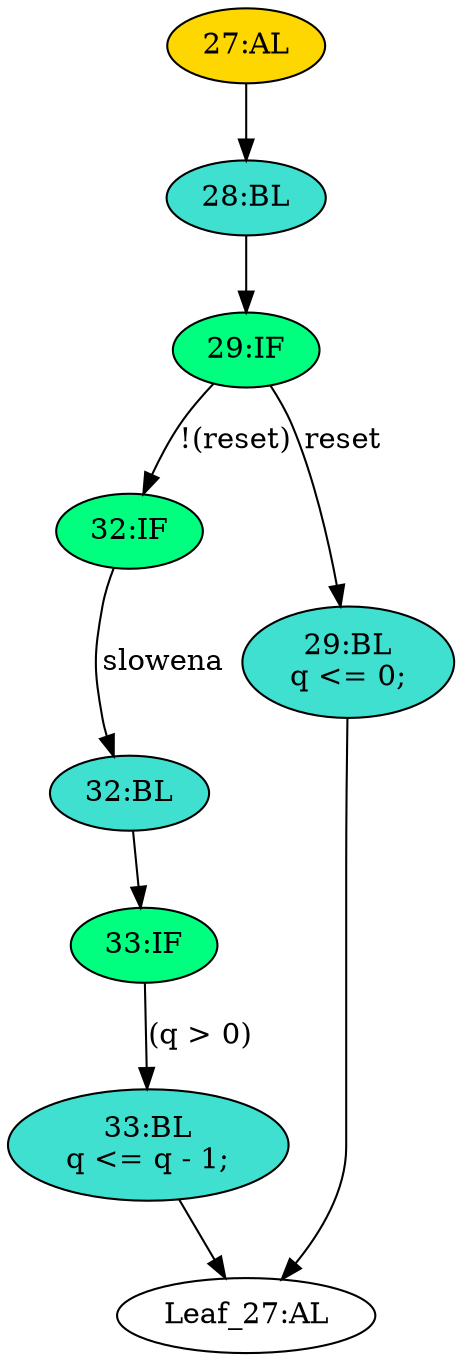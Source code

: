 strict digraph "" {
	node [label="\N"];
	"33:BL"	[ast="<pyverilog.vparser.ast.Block object at 0x7f8b2cdb4190>",
		fillcolor=turquoise,
		label="33:BL
q <= q - 1;",
		statements="[<pyverilog.vparser.ast.NonblockingSubstitution object at 0x7f8b2cd8bc50>]",
		style=filled,
		typ=Block];
	"Leaf_27:AL"	[def_var="['q']",
		label="Leaf_27:AL"];
	"33:BL" -> "Leaf_27:AL"	[cond="[]",
		lineno=None];
	"29:IF"	[ast="<pyverilog.vparser.ast.IfStatement object at 0x7f8b2cdb41d0>",
		fillcolor=springgreen,
		label="29:IF",
		statements="[]",
		style=filled,
		typ=IfStatement];
	"32:IF"	[ast="<pyverilog.vparser.ast.IfStatement object at 0x7f8b2cdb4250>",
		fillcolor=springgreen,
		label="32:IF",
		statements="[]",
		style=filled,
		typ=IfStatement];
	"29:IF" -> "32:IF"	[cond="['reset']",
		label="!(reset)",
		lineno=29];
	"29:BL"	[ast="<pyverilog.vparser.ast.Block object at 0x7f8b2cdb4450>",
		fillcolor=turquoise,
		label="29:BL
q <= 0;",
		statements="[<pyverilog.vparser.ast.NonblockingSubstitution object at 0x7f8b2cdb4490>]",
		style=filled,
		typ=Block];
	"29:IF" -> "29:BL"	[cond="['reset']",
		label=reset,
		lineno=29];
	"32:BL"	[ast="<pyverilog.vparser.ast.Block object at 0x7f8b2cdb42d0>",
		fillcolor=turquoise,
		label="32:BL",
		statements="[]",
		style=filled,
		typ=Block];
	"32:IF" -> "32:BL"	[cond="['slowena']",
		label=slowena,
		lineno=32];
	"33:IF"	[ast="<pyverilog.vparser.ast.IfStatement object at 0x7f8b2cdb4310>",
		fillcolor=springgreen,
		label="33:IF",
		statements="[]",
		style=filled,
		typ=IfStatement];
	"33:IF" -> "33:BL"	[cond="['q']",
		label="(q > 0)",
		lineno=33];
	"32:BL" -> "33:IF"	[cond="[]",
		lineno=None];
	"27:AL"	[ast="<pyverilog.vparser.ast.Always object at 0x7f8b2cdb4610>",
		clk_sens=True,
		fillcolor=gold,
		label="27:AL",
		sens="['clk']",
		statements="[]",
		style=filled,
		typ=Always,
		use_var="['reset', 'q', 'slowena']"];
	"28:BL"	[ast="<pyverilog.vparser.ast.Block object at 0x7f8b2cdb4710>",
		fillcolor=turquoise,
		label="28:BL",
		statements="[]",
		style=filled,
		typ=Block];
	"27:AL" -> "28:BL"	[cond="[]",
		lineno=None];
	"29:BL" -> "Leaf_27:AL"	[cond="[]",
		lineno=None];
	"28:BL" -> "29:IF"	[cond="[]",
		lineno=None];
}
